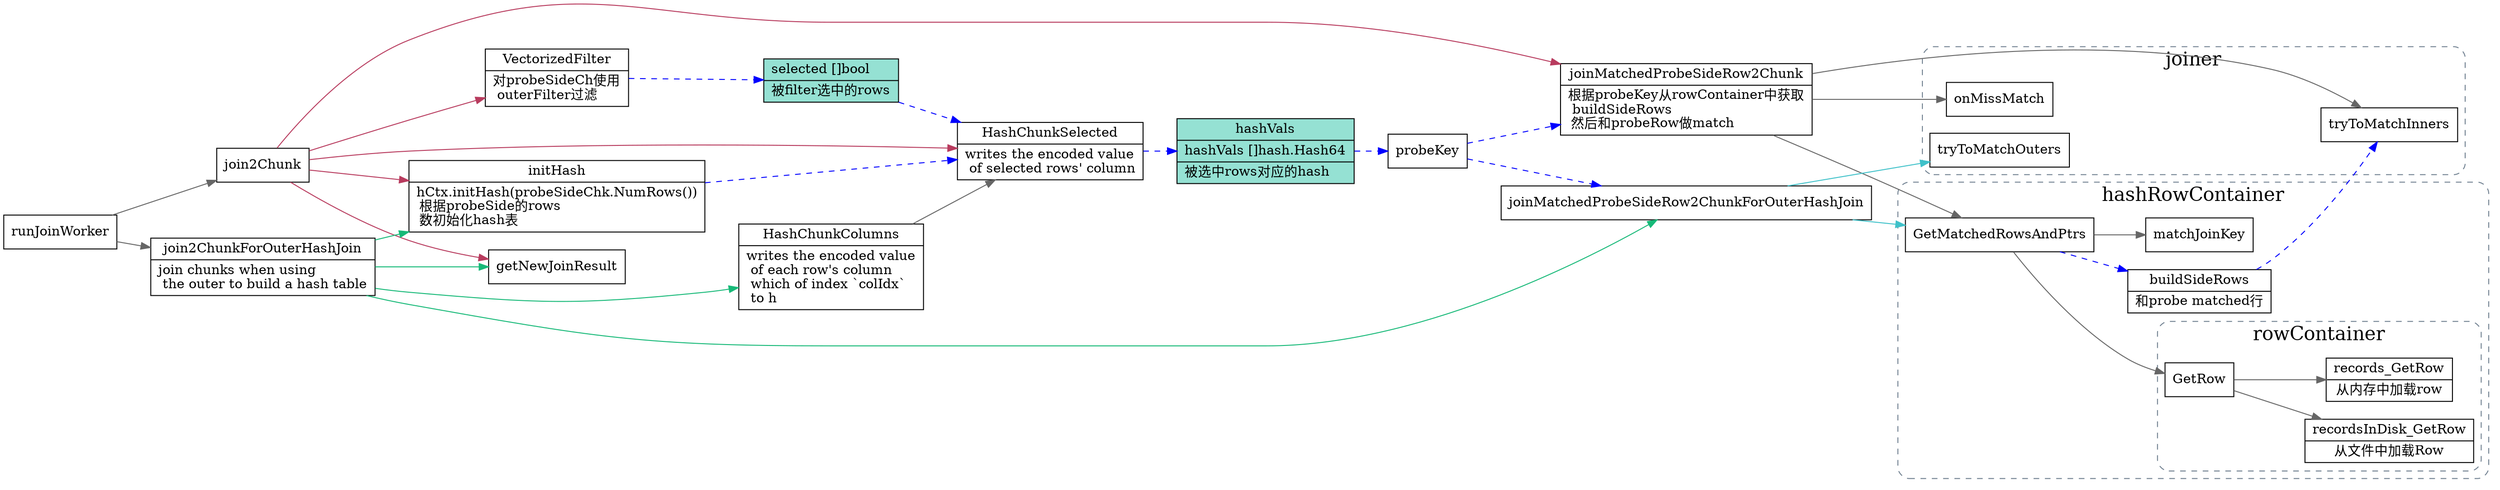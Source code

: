 digraph join2Chunk {
  node[shape=box];
  edge[color=gray40];
  newrank=true;
  rankdir=LR;
  subgraph cluster_joiner {
    graph[label="joiner";fontsize=20;style="rounded,dashed";color="slategrey"]
    onMissMatch;
    tryToMatchInners;
    tryToMatchOuters;
  }
  
  subgraph cluster_hashRowContainer {
    graph[label="hashRowContainer";fontsize=20;style="rounded,dashed";color="slategrey"]
    subgraph cluster_rowContainer {
      graph[label="rowContainer";fontsize=20;style="rounded,dashed";color="slategrey"]
      recordsInDisk_GetRow[
        shape="record";
        label="{{
          recordsInDisk_GetRow|
          从文件中加载Row
        }}"];
      records_GetRow[
        shape="record";
        label="{{
          records_GetRow|
          从内存中加载row
        }}"];
      GetRow -> {
        recordsInDisk_GetRow;
        records_GetRow;
      };
    }
    buildSideRows[
      shape="record";
      label="{{
        buildSideRows|
        和probe matched行\l
      }}"];

    GetMatchedRowsAndPtrs -> {
      GetRow;
      matchJoinKey;
    };
  }

  runJoinWorker -> {
    join2Chunk;
    join2ChunkForOuterHashJoin;
  }
  join2Chunk -> {
    VectorizedFilter;
    HashChunkSelected;
    joinMatchedProbeSideRow2Chunk;
    getNewJoinResult;
    initHash;
  }[color="#b83b5e"];

  VectorizedFilter[
    shape="record";
    label="{{
      VectorizedFilter|
      对probeSideCh使用\l 
      outerFilter过滤\l
    }}"];
  HashChunkSelected[
    shape="record";
    label="{{
      HashChunkSelected|
      writes the encoded value\l
      of selected rows' column\l
    }}"];
  HashChunkColumns[
    shape="record";
    label="{{
      HashChunkColumns|
      writes the encoded value\l
      of each row's column\l
      which of index `colIdx`\l
      to h\l
    }}"];
  HashChunkColumns -> HashChunkSelected;
  joinMatchedProbeSideRow2Chunk[
    shape="record";
    label="{{
      joinMatchedProbeSideRow2Chunk|
      根据probeKey从rowContainer中获取\l
      buildSideRows\l
      然后和probeRow做match\l
    }}"];

  selected[
    shape=record;
    style=filled;
    fillcolor="#95e1d3"
    label="{{
      selected []bool\l|
      被filter选中的rows
    }}"
  ];
  hashVals[
    shape=record;
    style=filled;
    fillcolor="#95e1d3"
    label="{{
      hashVals|
	    hashVals  []hash.Hash64\l|
      被选中rows对应的hash\l
    }}"
  ];
  initHash[
    shape="record";
    label="{{
      initHash|
        hCtx.initHash(probeSideChk.NumRows())\l
        根据probeSide的rows\l 
        数初始化hash表\l
    }}"];
  joinMatchedProbeSideRow2Chunk -> {
    GetMatchedRowsAndPtrs;
    onMissMatch;
    tryToMatchInners;
  }
  join2ChunkForOuterHashJoin[
    shape="record";
    label="{{
      join2ChunkForOuterHashJoin|
      join chunks when using \l 
      the outer to build a hash table\l
    }}"];

  join2ChunkForOuterHashJoin -> {
    initHash;
    HashChunkColumns;
    joinMatchedProbeSideRow2ChunkForOuterHashJoin;
    getNewJoinResult;
  }[color="#17b978"];

  joinMatchedProbeSideRow2ChunkForOuterHashJoin -> {
    GetMatchedRowsAndPtrs;
    tryToMatchOuters;
  }[color="#3fc1c9"];

  edge[style=dashed;color=blue];
  GetMatchedRowsAndPtrs -> buildSideRows -> tryToMatchInners;
  VectorizedFilter -> selected;
  selected -> HashChunkSelected;
  HashChunkSelected -> hashVals -> probeKey -> joinMatchedProbeSideRow2Chunk;
  initHash -> HashChunkSelected;
  probeKey -> joinMatchedProbeSideRow2ChunkForOuterHashJoin;
}
